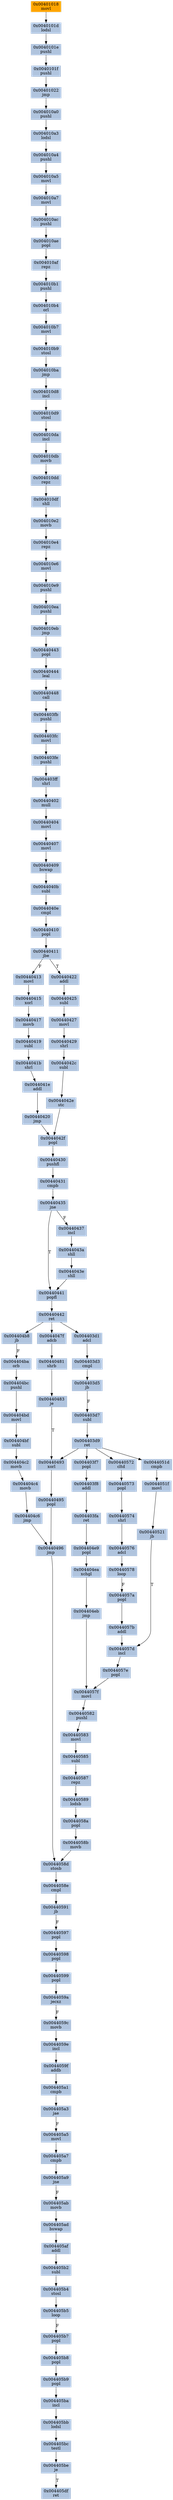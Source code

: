 strict digraph G {
	graph [bgcolor=transparent,
		name=G
	];
	node [color=lightsteelblue,
		fillcolor=lightsteelblue,
		shape=rectangle,
		style=filled
	];
	"0x004010e6"	[label="0x004010e6
movl"];
	"0x004010e9"	[label="0x004010e9
pushl"];
	"0x004010e6" -> "0x004010e9"	[color="#000000"];
	"0x004010a4"	[label="0x004010a4
pushl"];
	"0x004010a5"	[label="0x004010a5
movl"];
	"0x004010a4" -> "0x004010a5"	[color="#000000"];
	"0x004405a5"	[label="0x004405a5
movl"];
	"0x004405a7"	[label="0x004405a7
cmpb"];
	"0x004405a5" -> "0x004405a7"	[color="#000000"];
	"0x00440430"	[label="0x00440430
pushfl"];
	"0x00440431"	[label="0x00440431
cmpb"];
	"0x00440430" -> "0x00440431"	[color="#000000"];
	"0x004010e4"	[label="0x004010e4
repz"];
	"0x004010e4" -> "0x004010e6"	[color="#000000"];
	"0x004404b8"	[label="0x004404b8
jb"];
	"0x004404ba"	[label="0x004404ba
orb"];
	"0x004404b8" -> "0x004404ba"	[color="#000000",
		label=F];
	"0x004403f7"	[label="0x004403f7
popl"];
	"0x004403f8"	[label="0x004403f8
addl"];
	"0x004403f7" -> "0x004403f8"	[color="#000000"];
	"0x004010e2"	[label="0x004010e2
movb"];
	"0x004010e2" -> "0x004010e4"	[color="#000000"];
	"0x00440442"	[label="0x00440442
ret"];
	"0x00440442" -> "0x004404b8"	[color="#000000"];
	"0x0044047f"	[label="0x0044047f
adcb"];
	"0x00440442" -> "0x0044047f"	[color="#000000"];
	"0x004403d1"	[label="0x004403d1
adcl"];
	"0x00440442" -> "0x004403d1"	[color="#000000"];
	"0x00440410"	[label="0x00440410
popl"];
	"0x00440411"	[label="0x00440411
jbe"];
	"0x00440410" -> "0x00440411"	[color="#000000"];
	"0x004403fa"	[label="0x004403fa
ret"];
	"0x004403f8" -> "0x004403fa"	[color="#000000"];
	"0x0044058e"	[label="0x0044058e
cmpl"];
	"0x00440591"	[label="0x00440591
jb"];
	"0x0044058e" -> "0x00440591"	[color="#000000"];
	"0x0044041b"	[label="0x0044041b
shrl"];
	"0x0044041e"	[label="0x0044041e
addl"];
	"0x0044041b" -> "0x0044041e"	[color="#000000"];
	"0x0044040b"	[label="0x0044040b
subl"];
	"0x0044040e"	[label="0x0044040e
cmpl"];
	"0x0044040b" -> "0x0044040e"	[color="#000000"];
	"0x00440444"	[label="0x00440444
leal"];
	"0x00440448"	[label="0x00440448
call"];
	"0x00440444" -> "0x00440448"	[color="#000000"];
	"0x0044042e"	[label="0x0044042e
stc"];
	"0x0044042f"	[label="0x0044042f
popl"];
	"0x0044042e" -> "0x0044042f"	[color="#000000"];
	"0x00440481"	[label="0x00440481
shrb"];
	"0x0044047f" -> "0x00440481"	[color="#000000"];
	"0x0044042f" -> "0x00440430"	[color="#000000"];
	"0x00440587"	[label="0x00440587
repz"];
	"0x00440589"	[label="0x00440589
lodsb"];
	"0x00440587" -> "0x00440589"	[color="#000000"];
	"0x004010af"	[label="0x004010af
repz"];
	"0x004010b1"	[label="0x004010b1
pushl"];
	"0x004010af" -> "0x004010b1"	[color="#000000"];
	"0x00440429"	[label="0x00440429
shrl"];
	"0x0044042c"	[label="0x0044042c
subl"];
	"0x00440429" -> "0x0044042c"	[color="#000000"];
	"0x00440582"	[label="0x00440582
pushl"];
	"0x00440583"	[label="0x00440583
movl"];
	"0x00440582" -> "0x00440583"	[color="#000000"];
	"0x00440495"	[label="0x00440495
popl"];
	"0x00440496"	[label="0x00440496
jmp"];
	"0x00440495" -> "0x00440496"	[color="#000000"];
	"0x004010da"	[label="0x004010da
incl"];
	"0x004010db"	[label="0x004010db
movb"];
	"0x004010da" -> "0x004010db"	[color="#000000"];
	"0x004404c4"	[label="0x004404c4
movb"];
	"0x004404c6"	[label="0x004404c6
jmp"];
	"0x004404c4" -> "0x004404c6"	[color="#000000"];
	"0x004010b4"	[label="0x004010b4
orl"];
	"0x004010b1" -> "0x004010b4"	[color="#000000"];
	"0x0044059a"	[label="0x0044059a
jecxz"];
	"0x0044059c"	[label="0x0044059c
movb"];
	"0x0044059a" -> "0x0044059c"	[color="#000000",
		label=F];
	"0x00440402"	[label="0x00440402
mull"];
	"0x00440404"	[label="0x00440404
movl"];
	"0x00440402" -> "0x00440404"	[color="#000000"];
	"0x004403fc"	[label="0x004403fc
movl"];
	"0x004403fe"	[label="0x004403fe
pushl"];
	"0x004403fc" -> "0x004403fe"	[color="#000000"];
	"0x004405ad"	[label="0x004405ad
bswap"];
	"0x004405af"	[label="0x004405af
addl"];
	"0x004405ad" -> "0x004405af"	[color="#000000"];
	"0x004405a9"	[label="0x004405a9
jne"];
	"0x004405a7" -> "0x004405a9"	[color="#000000"];
	"0x004010dd"	[label="0x004010dd
repz"];
	"0x004010df"	[label="0x004010df
shll"];
	"0x004010dd" -> "0x004010df"	[color="#000000"];
	"0x00440435"	[label="0x00440435
jne"];
	"0x00440441"	[label="0x00440441
popfl"];
	"0x00440435" -> "0x00440441"	[color="#000000",
		label=T];
	"0x00440437"	[label="0x00440437
incl"];
	"0x00440435" -> "0x00440437"	[color="#000000",
		label=F];
	"0x00401022"	[label="0x00401022
jmp"];
	"0x004010a0"	[label="0x004010a0
pushl"];
	"0x00401022" -> "0x004010a0"	[color="#000000"];
	"0x004405a1"	[label="0x004405a1
cmpb"];
	"0x004405a3"	[label="0x004405a3
jae"];
	"0x004405a1" -> "0x004405a3"	[color="#000000"];
	"0x004405b7"	[label="0x004405b7
popl"];
	"0x004405b8"	[label="0x004405b8
popl"];
	"0x004405b7" -> "0x004405b8"	[color="#000000"];
	"0x004404e9"	[label="0x004404e9
popl"];
	"0x004404ea"	[label="0x004404ea
xchgl"];
	"0x004404e9" -> "0x004404ea"	[color="#000000"];
	"0x0040101d"	[label="0x0040101d
lodsl"];
	"0x0040101e"	[label="0x0040101e
pushl"];
	"0x0040101d" -> "0x0040101e"	[color="#000000"];
	"0x00440420"	[label="0x00440420
jmp"];
	"0x0044041e" -> "0x00440420"	[color="#000000"];
	"0x004405ab"	[label="0x004405ab
movb"];
	"0x004405ab" -> "0x004405ad"	[color="#000000"];
	"0x0044043e"	[label="0x0044043e
shll"];
	"0x0044043e" -> "0x00440441"	[color="#000000"];
	"0x004405df"	[label="0x004405df
ret"];
	"0x00440417"	[label="0x00440417
movb"];
	"0x00440419"	[label="0x00440419
subl"];
	"0x00440417" -> "0x00440419"	[color="#000000"];
	"0x004010a7"	[label="0x004010a7
movl"];
	"0x004010a5" -> "0x004010a7"	[color="#000000"];
	"0x004405ba"	[label="0x004405ba
incl"];
	"0x004405bb"	[label="0x004405bb
lodsl"];
	"0x004405ba" -> "0x004405bb"	[color="#000000"];
	"0x004010a3"	[label="0x004010a3
lodsl"];
	"0x004010a0" -> "0x004010a3"	[color="#000000"];
	"0x0044040e" -> "0x00440410"	[color="#000000"];
	"0x0044058a"	[label="0x0044058a
popl"];
	"0x00440589" -> "0x0044058a"	[color="#000000"];
	"0x004404eb"	[label="0x004404eb
jmp"];
	"0x0044057f"	[label="0x0044057f
movl"];
	"0x004404eb" -> "0x0044057f"	[color="#000000"];
	"0x00440419" -> "0x0044041b"	[color="#000000"];
	"0x004404bf"	[label="0x004404bf
subl"];
	"0x004404c2"	[label="0x004404c2
movb"];
	"0x004404bf" -> "0x004404c2"	[color="#000000"];
	"0x00440521"	[label="0x00440521
jb"];
	"0x0044057d"	[label="0x0044057d
incl"];
	"0x00440521" -> "0x0044057d"	[color="#000000",
		label=T];
	"0x00440443"	[label="0x00440443
popl"];
	"0x00440443" -> "0x00440444"	[color="#000000"];
	"0x00440493"	[label="0x00440493
xorl"];
	"0x00440493" -> "0x00440495"	[color="#000000"];
	"0x00440441" -> "0x00440442"	[color="#000000"];
	"0x00440425"	[label="0x00440425
subl"];
	"0x00440427"	[label="0x00440427
movl"];
	"0x00440425" -> "0x00440427"	[color="#000000"];
	"0x00440598"	[label="0x00440598
popl"];
	"0x00440599"	[label="0x00440599
popl"];
	"0x00440598" -> "0x00440599"	[color="#000000"];
	"0x0044058d"	[label="0x0044058d
stosb"];
	"0x00440496" -> "0x0044058d"	[color="#000000"];
	"0x004010df" -> "0x004010e2"	[color="#000000"];
	"0x004405b4"	[label="0x004405b4
stosl"];
	"0x004405b5"	[label="0x004405b5
loop"];
	"0x004405b4" -> "0x004405b5"	[color="#000000"];
	"0x004405a9" -> "0x004405ab"	[color="#000000",
		label=F];
	"0x00440415"	[label="0x00440415
xorl"];
	"0x00440415" -> "0x00440417"	[color="#000000"];
	"0x00440413"	[label="0x00440413
movl"];
	"0x00440413" -> "0x00440415"	[color="#000000"];
	"0x004403fb"	[label="0x004403fb
pushl"];
	"0x004403fb" -> "0x004403fc"	[color="#000000"];
	"0x004010ac"	[label="0x004010ac
pushl"];
	"0x004010a7" -> "0x004010ac"	[color="#000000"];
	"0x00440585"	[label="0x00440585
subl"];
	"0x00440585" -> "0x00440587"	[color="#000000"];
	"0x004010b7"	[label="0x004010b7
movl"];
	"0x004010b4" -> "0x004010b7"	[color="#000000"];
	"0x00401018"	[color=lightgrey,
		fillcolor=orange,
		label="0x00401018
movl"];
	"0x00401018" -> "0x0040101d"	[color="#000000"];
	"0x004403d5"	[label="0x004403d5
jb"];
	"0x004403d7"	[label="0x004403d7
subl"];
	"0x004403d5" -> "0x004403d7"	[color="#000000",
		label=F];
	"0x004010ae"	[label="0x004010ae
popl"];
	"0x004010ac" -> "0x004010ae"	[color="#000000"];
	"0x0044058d" -> "0x0044058e"	[color="#000000"];
	"0x004010ae" -> "0x004010af"	[color="#000000"];
	"0x004403d3"	[label="0x004403d3
cmpl"];
	"0x004403d3" -> "0x004403d5"	[color="#000000"];
	"0x00440578"	[label="0x00440578
loop"];
	"0x0044057a"	[label="0x0044057a
popl"];
	"0x00440578" -> "0x0044057a"	[color="#000000",
		label=F];
	"0x00440576"	[label="0x00440576
adcl"];
	"0x00440576" -> "0x00440578"	[color="#000000"];
	"0x00440448" -> "0x004403fb"	[color="#000000"];
	"0x004405b9"	[label="0x004405b9
popl"];
	"0x004405b8" -> "0x004405b9"	[color="#000000"];
	"0x004010ea"	[label="0x004010ea
pushl"];
	"0x004010e9" -> "0x004010ea"	[color="#000000"];
	"0x00440572"	[label="0x00440572
cltd"];
	"0x00440573"	[label="0x00440573
popl"];
	"0x00440572" -> "0x00440573"	[color="#000000"];
	"0x00440422"	[label="0x00440422
addl"];
	"0x00440422" -> "0x00440425"	[color="#000000"];
	"0x004404c2" -> "0x004404c4"	[color="#000000"];
	"0x00440407"	[label="0x00440407
movl"];
	"0x00440409"	[label="0x00440409
bswap"];
	"0x00440407" -> "0x00440409"	[color="#000000"];
	"0x004405b5" -> "0x004405b7"	[color="#000000",
		label=F];
	"0x004404ea" -> "0x004404eb"	[color="#000000"];
	"0x00440431" -> "0x00440435"	[color="#000000"];
	"0x0040101f"	[label="0x0040101f
pushl"];
	"0x0040101e" -> "0x0040101f"	[color="#000000"];
	"0x00440483"	[label="0x00440483
je"];
	"0x00440481" -> "0x00440483"	[color="#000000"];
	"0x004404bc"	[label="0x004404bc
pushl"];
	"0x004404bd"	[label="0x004404bd
movl"];
	"0x004404bc" -> "0x004404bd"	[color="#000000"];
	"0x00440409" -> "0x0044040b"	[color="#000000"];
	"0x004403d9"	[label="0x004403d9
ret"];
	"0x004403d7" -> "0x004403d9"	[color="#000000"];
	"0x00440411" -> "0x00440413"	[color="#000000",
		label=F];
	"0x00440411" -> "0x00440422"	[color="#000000",
		label=T];
	"0x00440597"	[label="0x00440597
popl"];
	"0x00440591" -> "0x00440597"	[color="#000000",
		label=F];
	"0x0044057e"	[label="0x0044057e
popl"];
	"0x0044057e" -> "0x0044057f"	[color="#000000"];
	"0x00440427" -> "0x00440429"	[color="#000000"];
	"0x004010eb"	[label="0x004010eb
jmp"];
	"0x004010ea" -> "0x004010eb"	[color="#000000"];
	"0x004010db" -> "0x004010dd"	[color="#000000"];
	"0x004010d8"	[label="0x004010d8
incl"];
	"0x004010d9"	[label="0x004010d9
stosl"];
	"0x004010d8" -> "0x004010d9"	[color="#000000"];
	"0x0044042c" -> "0x0044042e"	[color="#000000"];
	"0x004010d9" -> "0x004010da"	[color="#000000"];
	"0x004405be"	[label="0x004405be
je"];
	"0x004405be" -> "0x004405df"	[color="#000000",
		label=T];
	"0x00440583" -> "0x00440585"	[color="#000000"];
	"0x004404ba" -> "0x004404bc"	[color="#000000"];
	"0x004405a3" -> "0x004405a5"	[color="#000000",
		label=F];
	"0x004403d9" -> "0x004403f7"	[color="#000000"];
	"0x004403d9" -> "0x00440493"	[color="#000000"];
	"0x004403d9" -> "0x00440572"	[color="#000000"];
	"0x0044051d"	[label="0x0044051d
cmpb"];
	"0x004403d9" -> "0x0044051d"	[color="#000000"];
	"0x0044058b"	[label="0x0044058b
movb"];
	"0x0044058b" -> "0x0044058d"	[color="#000000"];
	"0x004405b9" -> "0x004405ba"	[color="#000000"];
	"0x004403d1" -> "0x004403d3"	[color="#000000"];
	"0x00440404" -> "0x00440407"	[color="#000000"];
	"0x004010ba"	[label="0x004010ba
jmp"];
	"0x004010ba" -> "0x004010d8"	[color="#000000"];
	"0x004405b2"	[label="0x004405b2
subl"];
	"0x004405b2" -> "0x004405b4"	[color="#000000"];
	"0x0040101f" -> "0x00401022"	[color="#000000"];
	"0x004405af" -> "0x004405b2"	[color="#000000"];
	"0x004010eb" -> "0x00440443"	[color="#000000"];
	"0x0044057b"	[label="0x0044057b
addl"];
	"0x0044057a" -> "0x0044057b"	[color="#000000"];
	"0x00440420" -> "0x0044042f"	[color="#000000"];
	"0x0044058a" -> "0x0044058b"	[color="#000000"];
	"0x004010b9"	[label="0x004010b9
stosl"];
	"0x004010b7" -> "0x004010b9"	[color="#000000"];
	"0x0044043a"	[label="0x0044043a
shll"];
	"0x00440437" -> "0x0044043a"	[color="#000000"];
	"0x004403ff"	[label="0x004403ff
shrl"];
	"0x004403ff" -> "0x00440402"	[color="#000000"];
	"0x004404bd" -> "0x004404bf"	[color="#000000"];
	"0x0044059e"	[label="0x0044059e
incl"];
	"0x0044059f"	[label="0x0044059f
addb"];
	"0x0044059e" -> "0x0044059f"	[color="#000000"];
	"0x004405bc"	[label="0x004405bc
testl"];
	"0x004405bb" -> "0x004405bc"	[color="#000000"];
	"0x004403fe" -> "0x004403ff"	[color="#000000"];
	"0x00440483" -> "0x00440493"	[color="#000000",
		label=T];
	"0x004404c6" -> "0x00440496"	[color="#000000"];
	"0x0044051f"	[label="0x0044051f
movl"];
	"0x0044051f" -> "0x00440521"	[color="#000000"];
	"0x0044043a" -> "0x0044043e"	[color="#000000"];
	"0x0044059f" -> "0x004405a1"	[color="#000000"];
	"0x00440597" -> "0x00440598"	[color="#000000"];
	"0x00440574"	[label="0x00440574
shrl"];
	"0x00440573" -> "0x00440574"	[color="#000000"];
	"0x00440599" -> "0x0044059a"	[color="#000000"];
	"0x0044057b" -> "0x0044057d"	[color="#000000"];
	"0x0044059c" -> "0x0044059e"	[color="#000000"];
	"0x0044057d" -> "0x0044057e"	[color="#000000"];
	"0x0044057f" -> "0x00440582"	[color="#000000"];
	"0x00440574" -> "0x00440576"	[color="#000000"];
	"0x004010b9" -> "0x004010ba"	[color="#000000"];
	"0x004403fa" -> "0x004404e9"	[color="#000000"];
	"0x0044051d" -> "0x0044051f"	[color="#000000"];
	"0x004010a3" -> "0x004010a4"	[color="#000000"];
	"0x004405bc" -> "0x004405be"	[color="#000000"];
}
